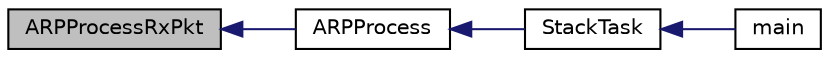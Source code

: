 digraph "ARPProcessRxPkt"
{
  edge [fontname="Helvetica",fontsize="10",labelfontname="Helvetica",labelfontsize="10"];
  node [fontname="Helvetica",fontsize="10",shape=record];
  rankdir="LR";
  Node1 [label="ARPProcessRxPkt",height=0.2,width=0.4,color="black", fillcolor="grey75", style="filled", fontcolor="black"];
  Node1 -> Node2 [dir="back",color="midnightblue",fontsize="10",style="solid",fontname="Helvetica"];
  Node2 [label="ARPProcess",height=0.2,width=0.4,color="black", fillcolor="white", style="filled",URL="$_a_r_p_8c.html#ae6b09602087182367ecb4c724550be90"];
  Node2 -> Node3 [dir="back",color="midnightblue",fontsize="10",style="solid",fontname="Helvetica"];
  Node3 [label="StackTask",height=0.2,width=0.4,color="black", fillcolor="white", style="filled",URL="$_stack_tsk_8c.html#af08da4d2f3df4dd4c1779b43c118c88f"];
  Node3 -> Node4 [dir="back",color="midnightblue",fontsize="10",style="solid",fontname="Helvetica"];
  Node4 [label="main",height=0.2,width=0.4,color="black", fillcolor="white", style="filled",URL="$_main_demo_8c.html#a6288eba0f8e8ad3ab1544ad731eb7667"];
}
